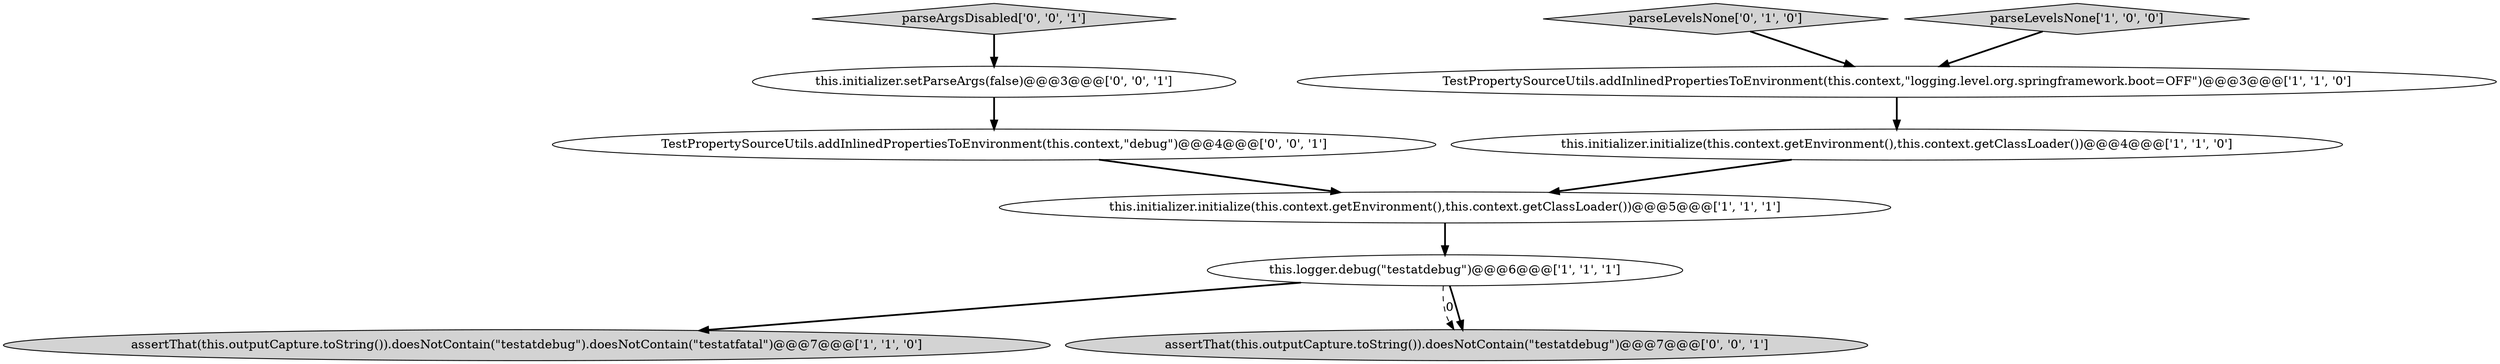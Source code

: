 digraph {
0 [style = filled, label = "this.initializer.initialize(this.context.getEnvironment(),this.context.getClassLoader())@@@4@@@['1', '1', '0']", fillcolor = white, shape = ellipse image = "AAA0AAABBB1BBB"];
4 [style = filled, label = "assertThat(this.outputCapture.toString()).doesNotContain(\"testatdebug\").doesNotContain(\"testatfatal\")@@@7@@@['1', '1', '0']", fillcolor = lightgray, shape = ellipse image = "AAA0AAABBB1BBB"];
8 [style = filled, label = "this.initializer.setParseArgs(false)@@@3@@@['0', '0', '1']", fillcolor = white, shape = ellipse image = "AAA0AAABBB3BBB"];
6 [style = filled, label = "parseLevelsNone['0', '1', '0']", fillcolor = lightgray, shape = diamond image = "AAA0AAABBB2BBB"];
9 [style = filled, label = "parseArgsDisabled['0', '0', '1']", fillcolor = lightgray, shape = diamond image = "AAA0AAABBB3BBB"];
3 [style = filled, label = "TestPropertySourceUtils.addInlinedPropertiesToEnvironment(this.context,\"logging.level.org.springframework.boot=OFF\")@@@3@@@['1', '1', '0']", fillcolor = white, shape = ellipse image = "AAA0AAABBB1BBB"];
7 [style = filled, label = "TestPropertySourceUtils.addInlinedPropertiesToEnvironment(this.context,\"debug\")@@@4@@@['0', '0', '1']", fillcolor = white, shape = ellipse image = "AAA0AAABBB3BBB"];
10 [style = filled, label = "assertThat(this.outputCapture.toString()).doesNotContain(\"testatdebug\")@@@7@@@['0', '0', '1']", fillcolor = lightgray, shape = ellipse image = "AAA0AAABBB3BBB"];
1 [style = filled, label = "this.logger.debug(\"testatdebug\")@@@6@@@['1', '1', '1']", fillcolor = white, shape = ellipse image = "AAA0AAABBB1BBB"];
2 [style = filled, label = "this.initializer.initialize(this.context.getEnvironment(),this.context.getClassLoader())@@@5@@@['1', '1', '1']", fillcolor = white, shape = ellipse image = "AAA0AAABBB1BBB"];
5 [style = filled, label = "parseLevelsNone['1', '0', '0']", fillcolor = lightgray, shape = diamond image = "AAA0AAABBB1BBB"];
5->3 [style = bold, label=""];
6->3 [style = bold, label=""];
1->4 [style = bold, label=""];
1->10 [style = dashed, label="0"];
1->10 [style = bold, label=""];
9->8 [style = bold, label=""];
7->2 [style = bold, label=""];
2->1 [style = bold, label=""];
3->0 [style = bold, label=""];
8->7 [style = bold, label=""];
0->2 [style = bold, label=""];
}
